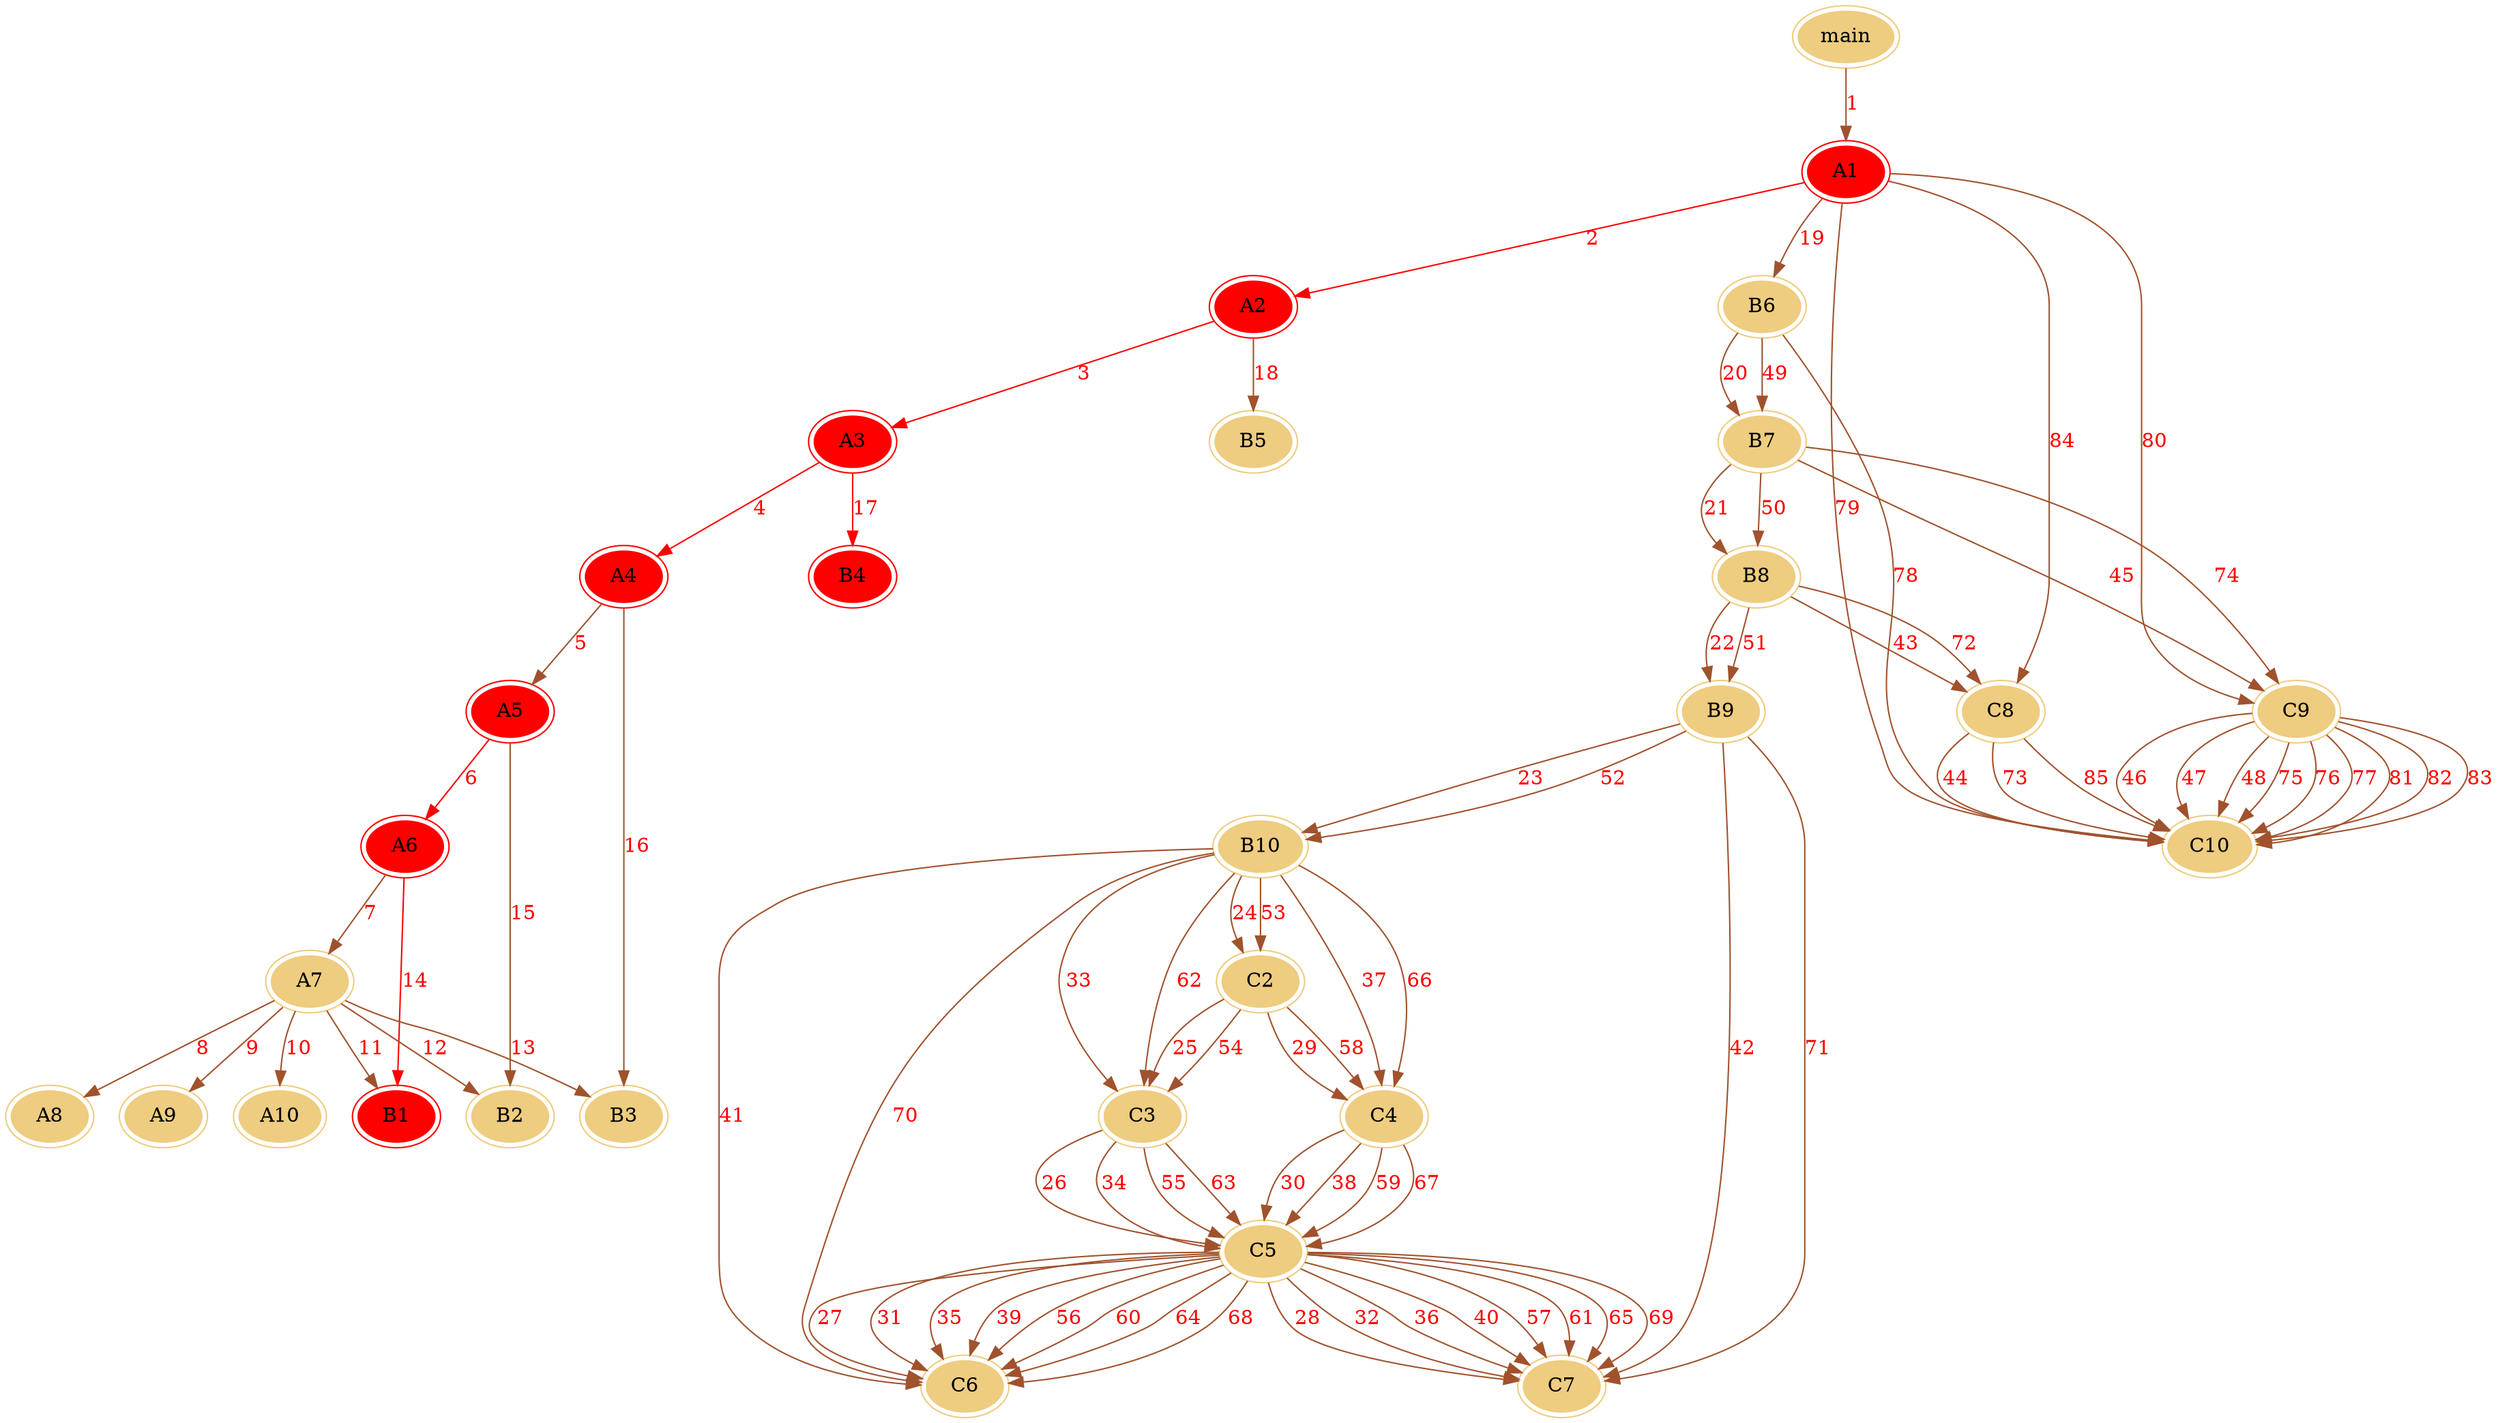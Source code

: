 digraph G {
    /*初始化节点和边的颜色*/
    node [peripheries=2 style=filled color="#eecc80"]
    edge [color="sienna" fontcolor="red"]
main -> A1[label=1];
A1 -> A2[label=2 color=red];
A2 -> A3[label=3 color=red];
A3 -> A4[label=4 color=red];
A4 -> A5[label=5];
A5 -> A6[label=6 color=red];
A6 -> A7[label=7];
A7 -> A8[label=8];
A7 -> A9[label=9];
A7 -> A10[label=10];
A7 -> B1[label=11];
A7 -> B2[label=12];
A7 -> B3[label=13];
A6 -> B1[label=14 color=red];
A5 -> B2[label=15];
A4 -> B3[label=16];
A3 -> B4[label=17 color=red];
A2 -> B5[label=18];
A1 -> B6[label=19];
B6 -> B7[label=20];
B7 -> B8[label=21];
B8 -> B9[label=22];
B9 -> B10[label=23];
B10 -> C2[label=24];
C2 -> C3[label=25];
C3 -> C5[label=26];
C5 -> C6[label=27];
C5 -> C7[label=28];
C2 -> C4[label=29];
C4 -> C5[label=30];
C5 -> C6[label=31];
C5 -> C7[label=32];
B10 -> C3[label=33];
C3 -> C5[label=34];
C5 -> C6[label=35];
C5 -> C7[label=36];
B10 -> C4[label=37];
C4 -> C5[label=38];
C5 -> C6[label=39];
C5 -> C7[label=40];
B10 -> C6[label=41];
B9 -> C7[label=42];
B8 -> C8[label=43];
C8 -> C10[label=44];
B7 -> C9[label=45];
C9 -> C10[label=46];
C9 -> C10[label=47];
C9 -> C10[label=48];
B6 -> B7[label=49];
B7 -> B8[label=50];
B8 -> B9[label=51];
B9 -> B10[label=52];
B10 -> C2[label=53];
C2 -> C3[label=54];
C3 -> C5[label=55];
C5 -> C6[label=56];
C5 -> C7[label=57];
C2 -> C4[label=58];
C4 -> C5[label=59];
C5 -> C6[label=60];
C5 -> C7[label=61];
B10 -> C3[label=62];
C3 -> C5[label=63];
C5 -> C6[label=64];
C5 -> C7[label=65];
B10 -> C4[label=66];
C4 -> C5[label=67];
C5 -> C6[label=68];
C5 -> C7[label=69];
B10 -> C6[label=70];
B9 -> C7[label=71];
B8 -> C8[label=72];
C8 -> C10[label=73];
B7 -> C9[label=74];
C9 -> C10[label=75];
C9 -> C10[label=76];
C9 -> C10[label=77];
B6 -> C10[label=78];
A1 -> C10[label=79];
A1 -> C9[label=80];
C9 -> C10[label=81];
C9 -> C10[label=82];
C9 -> C10[label=83];
A1 -> C8[label=84];
C8 -> C10[label=85];
A1[color=red];
A2[color=red];
A2[color=red];
A3[color=red];
A3[color=red];
A4[color=red];
A5[color=red];
A6[color=red];
A6[color=red];
B1[color=red];
A3[color=red];
B4[color=red];

}